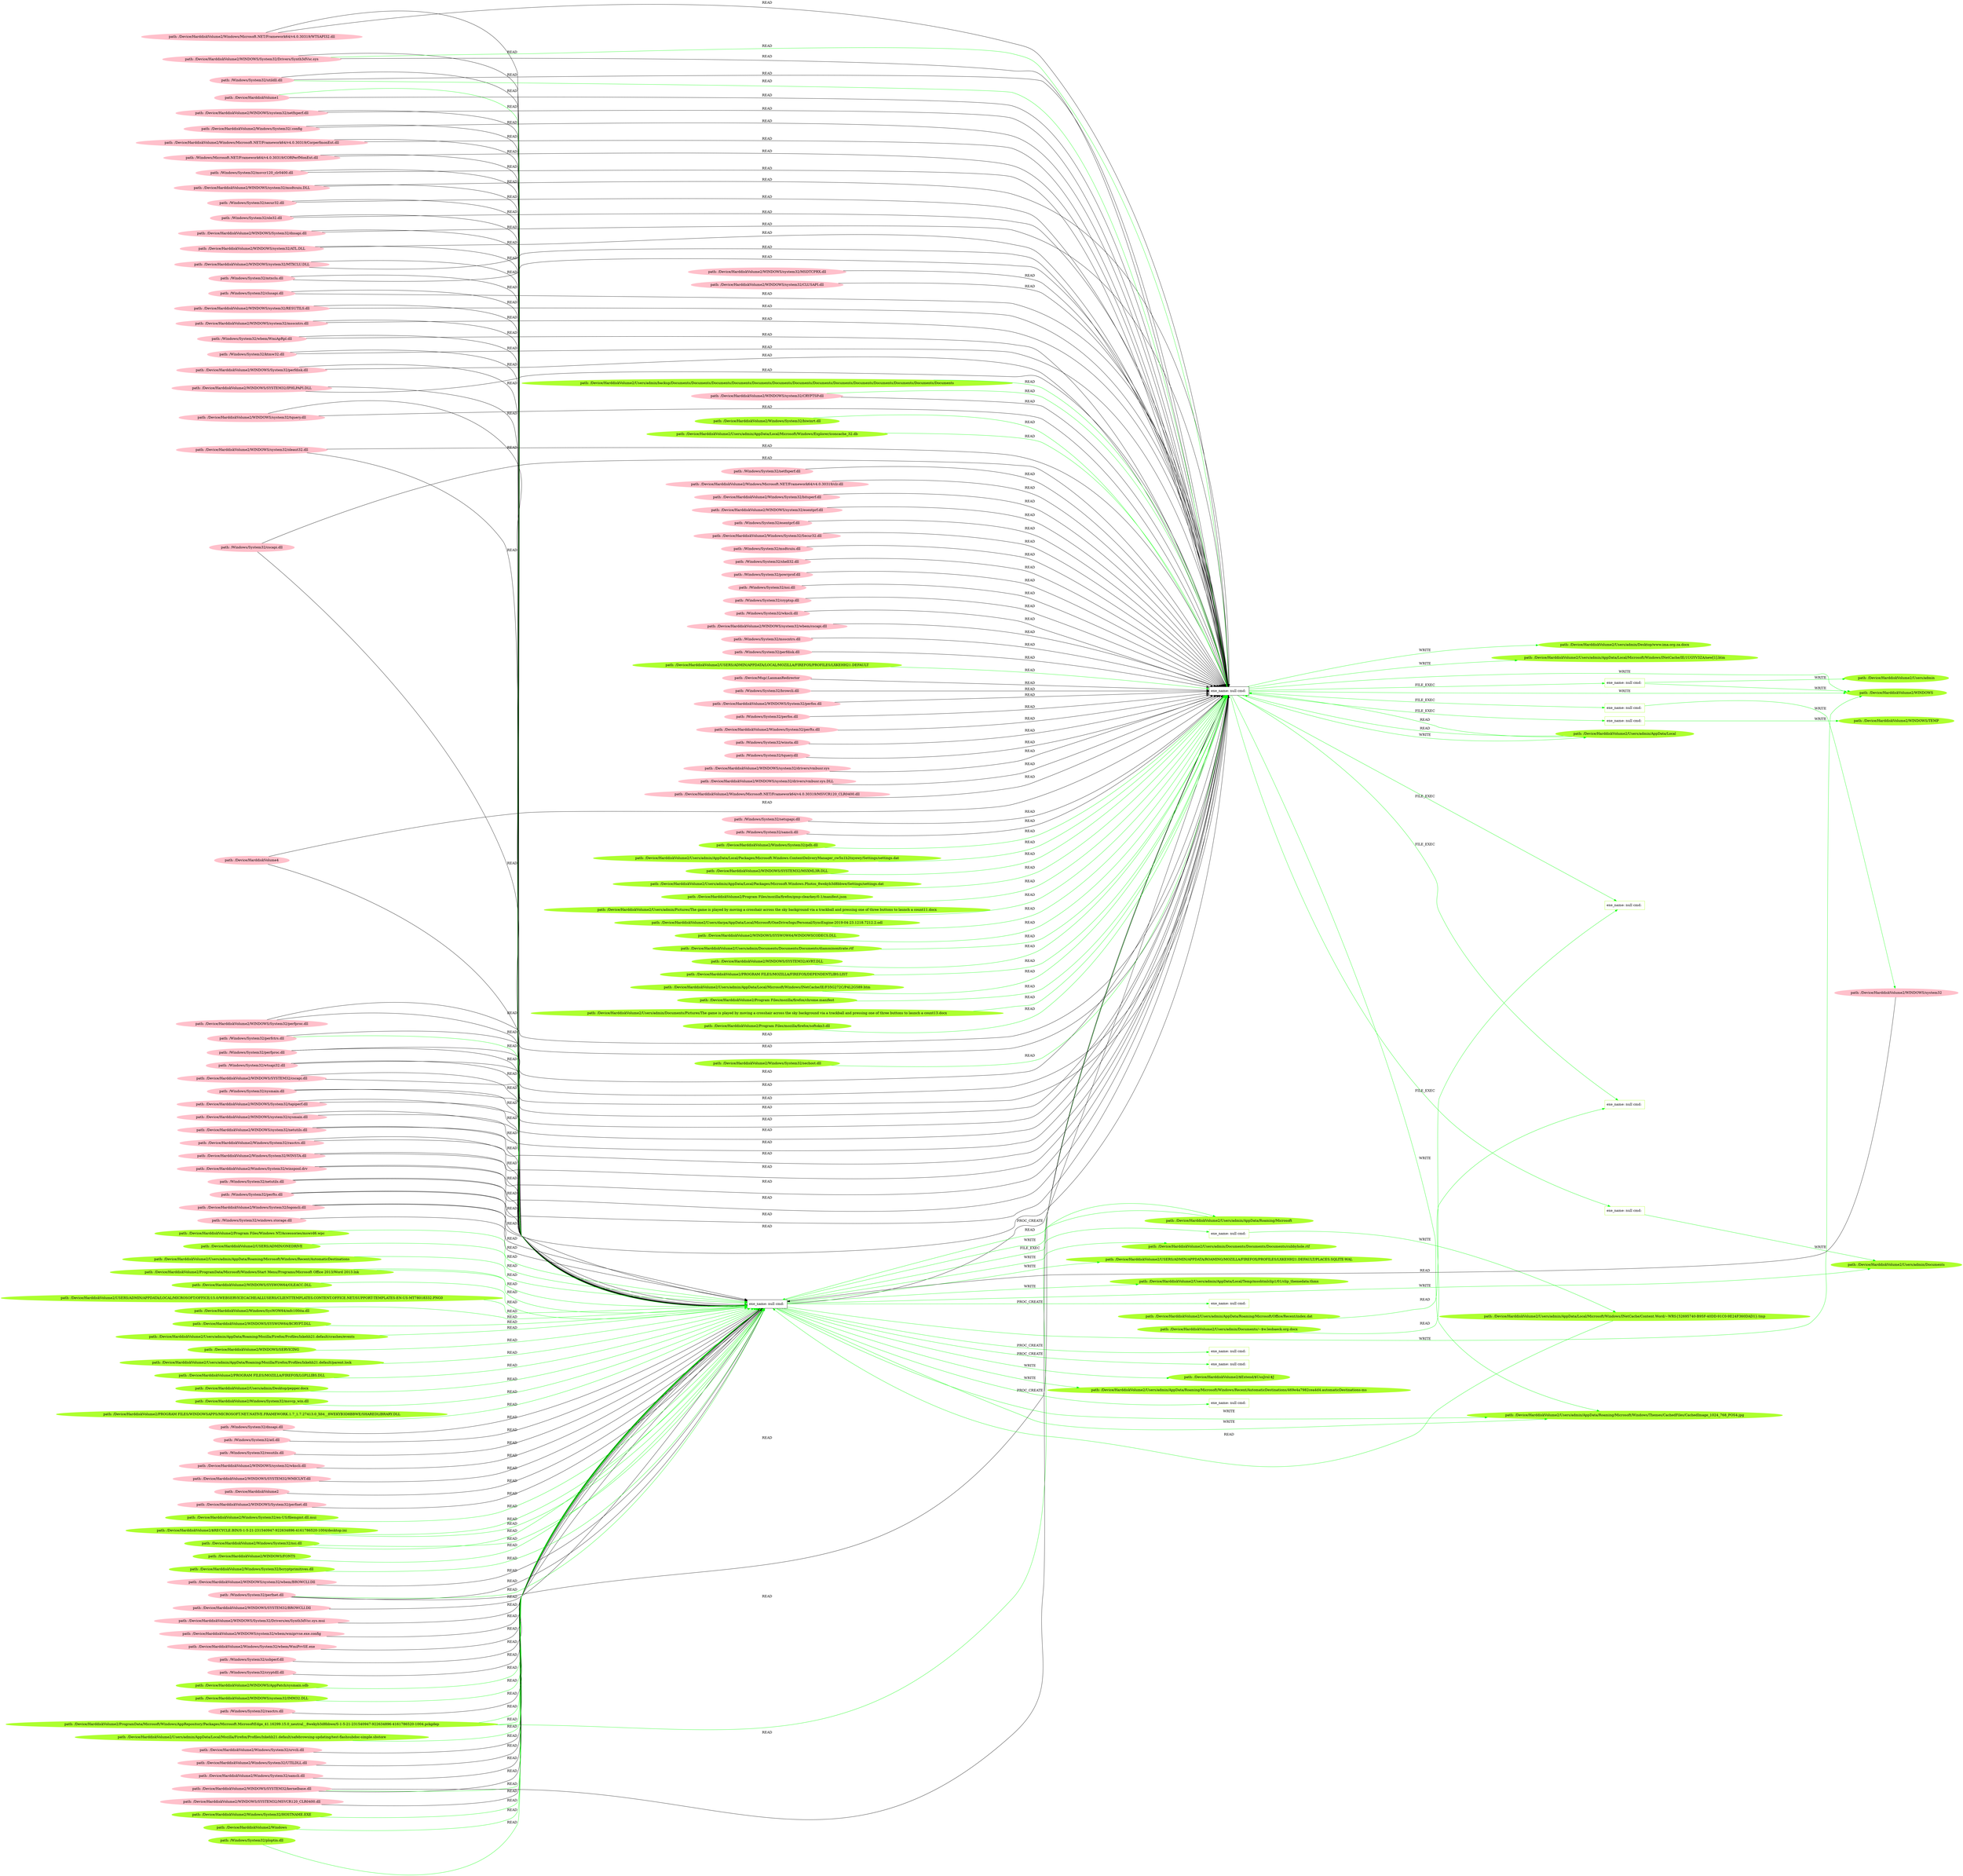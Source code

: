 digraph {
	rankdir=LR
	25 [label="exe_name: null cmd: " color=black shape=box style=solid]
	346 [label="exe_name: null cmd: " color=greenyellow shape=box style=solid]
	25 -> 346 [label=FILE_EXEC color=green]
	0 [label="exe_name: null cmd: " color=black shape=box style=solid]
	394 [label="exe_name: null cmd: " color=greenyellow shape=box style=solid]
	0 -> 394 [label=FILE_EXEC color=green]
	0 [label="exe_name: null cmd: " color=black shape=box style=solid]
	396 [label="exe_name: null cmd: " color=greenyellow shape=box style=solid]
	0 -> 396 [label=FILE_EXEC color=green]
	0 [label="exe_name: null cmd: " color=black shape=box style=solid]
	403 [label="exe_name: null cmd: " color=greenyellow shape=box style=solid]
	0 -> 403 [label=FILE_EXEC color=green]
	0 [label="exe_name: null cmd: " color=black shape=box style=solid]
	405 [label="exe_name: null cmd: " color=greenyellow shape=box style=solid]
	0 -> 405 [label=FILE_EXEC color=green]
	0 [label="exe_name: null cmd: " color=black shape=box style=solid]
	408 [label="exe_name: null cmd: " color=greenyellow shape=box style=solid]
	0 -> 408 [label=FILE_EXEC color=green]
	0 [label="exe_name: null cmd: " color=black shape=box style=solid]
	431 [label="exe_name: null cmd: " color=greenyellow shape=box style=solid]
	0 -> 431 [label=FILE_EXEC color=green]
	25 [label="exe_name: null cmd: " color=black shape=box style=solid]
	365 [label="path: /Device/HarddiskVolume2/Users/admin/AppData/Roaming/Microsoft/Windows/Themes/CachedFiles/CachedImage_1024_768_POS4.jpg" color=greenyellow shape=oval style=filled]
	25 -> 365 [label=WRITE color=green]
	348 [label="path: /Device/HarddiskVolume2/$RECYCLE.BIN/S-1-5-21-231540947-922634896-4161786520-1004/desktop.ini" color=greenyellow shape=oval style=filled]
	25 [label="exe_name: null cmd: " color=black shape=box style=solid]
	348 -> 25 [label=READ color=green]
	348 [label="path: /Device/HarddiskVolume2/$RECYCLE.BIN/S-1-5-21-231540947-922634896-4161786520-1004/desktop.ini" color=greenyellow shape=oval style=filled]
	25 [label="exe_name: null cmd: " color=black shape=box style=solid]
	348 -> 25 [label=READ color=green]
	25 [label="exe_name: null cmd: " color=black shape=box style=solid]
	365 [label="path: /Device/HarddiskVolume2/Users/admin/AppData/Roaming/Microsoft/Windows/Themes/CachedFiles/CachedImage_1024_768_POS4.jpg" color=greenyellow shape=oval style=filled]
	25 -> 365 [label=WRITE color=green]
	342 [label="path: /Device/HarddiskVolume2/ProgramData/Microsoft/Windows/AppRepository/Packages/Microsoft.MicrosoftEdge_41.16299.15.0_neutral__8wekyb3d8bbwe/S-1-5-21-231540947-922634896-4161786520-1004.pckgdep" color=greenyellow shape=oval style=filled]
	25 [label="exe_name: null cmd: " color=black shape=box style=solid]
	342 -> 25 [label=READ color=green]
	342 [label="path: /Device/HarddiskVolume2/ProgramData/Microsoft/Windows/AppRepository/Packages/Microsoft.MicrosoftEdge_41.16299.15.0_neutral__8wekyb3d8bbwe/S-1-5-21-231540947-922634896-4161786520-1004.pckgdep" color=greenyellow shape=oval style=filled]
	25 [label="exe_name: null cmd: " color=black shape=box style=solid]
	342 -> 25 [label=READ color=green]
	356 [label="path: /Device/HarddiskVolume2/WINDOWS/AppPatch/sysmain.sdb" color=greenyellow shape=oval style=filled]
	25 [label="exe_name: null cmd: " color=black shape=box style=solid]
	356 -> 25 [label=READ color=green]
	341 [label="path: /Windows/System32/ploptin.dll" color=greenyellow shape=oval style=filled]
	25 [label="exe_name: null cmd: " color=black shape=box style=solid]
	341 -> 25 [label=READ color=green]
	345 [label="path: /Device/HarddiskVolume2/Windows/System32/HOSTNAME.EXE" color=greenyellow shape=oval style=filled]
	25 [label="exe_name: null cmd: " color=black shape=box style=solid]
	345 -> 25 [label=READ color=green]
	412 [label="path: /Device/HarddiskVolume2/Windows/System32/sechost.dll" color=greenyellow shape=oval style=filled]
	0 [label="exe_name: null cmd: " color=black shape=box style=solid]
	412 -> 0 [label=READ color=green]
	288 [label="path: /Device/HarddiskVolume2/WINDOWS/system32" color=pink shape=oval style=filled]
	25 [label="exe_name: null cmd: " color=black shape=box style=solid]
	288 -> 25 [label=READ color=black]
	180 [label="path: /Device/HarddiskVolume2/WINDOWS/System32/Drivers/en/Synth3dVsc.sys.mui" color=pink shape=oval style=filled]
	25 [label="exe_name: null cmd: " color=black shape=box style=solid]
	180 -> 25 [label=READ color=black]
	242 [label="path: /Device/HarddiskVolume2/WINDOWS/System32/Drivers/Synth3dVsc.sys" color=pink shape=oval style=filled]
	25 [label="exe_name: null cmd: " color=black shape=box style=solid]
	242 -> 25 [label=READ color=black]
	248 [label="path: /Device/HarddiskVolume2/WINDOWS/system32/netfxperf.dll" color=pink shape=oval style=filled]
	25 [label="exe_name: null cmd: " color=black shape=box style=solid]
	248 -> 25 [label=READ color=black]
	210 [label="path: /Device/HarddiskVolume2/Windows/System32/.config" color=pink shape=oval style=filled]
	25 [label="exe_name: null cmd: " color=black shape=box style=solid]
	210 -> 25 [label=READ color=black]
	195 [label="path: /Device/HarddiskVolume2/WINDOWS/system32/wbem/wmiprvse.exe.config" color=pink shape=oval style=filled]
	25 [label="exe_name: null cmd: " color=black shape=box style=solid]
	195 -> 25 [label=READ color=black]
	315 [label="path: /Device/HarddiskVolume2/Windows/System32/wbem/WmiPrvSE.exe" color=pink shape=oval style=filled]
	25 [label="exe_name: null cmd: " color=black shape=box style=solid]
	315 -> 25 [label=READ color=black]
	338 [label="path: /Device/HarddiskVolume2/Windows/Microsoft.NET/Framework64/v4.0.30319/CorperfmonExt.dll" color=pink shape=oval style=filled]
	25 [label="exe_name: null cmd: " color=black shape=box style=solid]
	338 -> 25 [label=READ color=black]
	144 [label="path: /Device/HarddiskVolume2/WINDOWS/SYSTEM32/MSVCR120_CLR0400.dll" color=pink shape=oval style=filled]
	25 [label="exe_name: null cmd: " color=black shape=box style=solid]
	144 -> 25 [label=READ color=black]
	264 [label="path: /Windows/Microsoft.NET/Framework64/v4.0.30319/CORPerfMonExt.dll" color=pink shape=oval style=filled]
	25 [label="exe_name: null cmd: " color=black shape=box style=solid]
	264 -> 25 [label=READ color=black]
	312 [label="path: /Windows/System32/msvcr120_clr0400.dll" color=pink shape=oval style=filled]
	25 [label="exe_name: null cmd: " color=black shape=box style=solid]
	312 -> 25 [label=READ color=black]
	292 [label="path: /Device/HarddiskVolume2/WINDOWS/system32/msdtcuiu.DLL" color=pink shape=oval style=filled]
	25 [label="exe_name: null cmd: " color=black shape=box style=solid]
	292 -> 25 [label=READ color=black]
	320 [label="path: /Windows/System32/secur32.dll" color=pink shape=oval style=filled]
	25 [label="exe_name: null cmd: " color=black shape=box style=solid]
	320 -> 25 [label=READ color=black]
	304 [label="path: /Windows/System32/ole32.dll" color=pink shape=oval style=filled]
	25 [label="exe_name: null cmd: " color=black shape=box style=solid]
	304 -> 25 [label=READ color=black]
	166 [label="path: /Device/HarddiskVolume2/WINDOWS/System32/dnsapi.dll" color=pink shape=oval style=filled]
	25 [label="exe_name: null cmd: " color=black shape=box style=solid]
	166 -> 25 [label=READ color=black]
	302 [label="path: /Windows/System32/windows.storage.dll" color=pink shape=oval style=filled]
	25 [label="exe_name: null cmd: " color=black shape=box style=solid]
	302 -> 25 [label=READ color=black]
	154 [label="path: /Windows/System32/dnsapi.dll" color=pink shape=oval style=filled]
	25 [label="exe_name: null cmd: " color=black shape=box style=solid]
	154 -> 25 [label=READ color=black]
	186 [label="path: /Device/HarddiskVolume2/WINDOWS/system32/ATL.DLL" color=pink shape=oval style=filled]
	25 [label="exe_name: null cmd: " color=black shape=box style=solid]
	186 -> 25 [label=READ color=black]
	120 [label="path: /Windows/System32/atl.dll" color=pink shape=oval style=filled]
	25 [label="exe_name: null cmd: " color=black shape=box style=solid]
	120 -> 25 [label=READ color=black]
	222 [label="path: /Device/HarddiskVolume2/WINDOWS/system32/MTXCLU.DLL" color=pink shape=oval style=filled]
	25 [label="exe_name: null cmd: " color=black shape=box style=solid]
	222 -> 25 [label=READ color=black]
	148 [label="path: /Windows/System32/mtxclu.dll" color=pink shape=oval style=filled]
	25 [label="exe_name: null cmd: " color=black shape=box style=solid]
	148 -> 25 [label=READ color=black]
	316 [label="path: /Windows/System32/clusapi.dll" color=pink shape=oval style=filled]
	25 [label="exe_name: null cmd: " color=black shape=box style=solid]
	316 -> 25 [label=READ color=black]
	137 [label="path: /Windows/System32/resutils.dll" color=pink shape=oval style=filled]
	25 [label="exe_name: null cmd: " color=black shape=box style=solid]
	137 -> 25 [label=READ color=black]
	310 [label="path: /Device/HarddiskVolume2/WINDOWS/system32/RESUTILS.dll" color=pink shape=oval style=filled]
	25 [label="exe_name: null cmd: " color=black shape=box style=solid]
	310 -> 25 [label=READ color=black]
	274 [label="path: /Windows/System32/ktmw32.dll" color=pink shape=oval style=filled]
	25 [label="exe_name: null cmd: " color=black shape=box style=solid]
	274 -> 25 [label=READ color=black]
	126 [label="path: /Device/HarddiskVolume2/WINDOWS/SYSTEM32/IPHLPAPI.DLL" color=pink shape=oval style=filled]
	25 [label="exe_name: null cmd: " color=black shape=box style=solid]
	126 -> 25 [label=READ color=black]
	172 [label="path: /Device/HarddiskVolume2/WINDOWS/system32/oleaut32.dll" color=pink shape=oval style=filled]
	25 [label="exe_name: null cmd: " color=black shape=box style=solid]
	172 -> 25 [label=READ color=black]
	202 [label="path: /Device/HarddiskVolume2/WINDOWS/SYSTEM32/kernelbase.dll" color=pink shape=oval style=filled]
	25 [label="exe_name: null cmd: " color=black shape=box style=solid]
	202 -> 25 [label=READ color=black]
	332 [label="path: /Device/HarddiskVolume2/WINDOWS/system32/wkscli.dll" color=pink shape=oval style=filled]
	25 [label="exe_name: null cmd: " color=black shape=box style=solid]
	332 -> 25 [label=READ color=black]
	138 [label="path: /Windows/System32/cscapi.dll" color=pink shape=oval style=filled]
	25 [label="exe_name: null cmd: " color=black shape=box style=solid]
	138 -> 25 [label=READ color=black]
	152 [label="path: /Device/HarddiskVolume2/WINDOWS/SYSTEM32/cscapi.dll" color=pink shape=oval style=filled]
	25 [label="exe_name: null cmd: " color=black shape=box style=solid]
	152 -> 25 [label=READ color=black]
	282 [label="path: /Device/HarddiskVolume2/WINDOWS/system32/netutils.dll" color=pink shape=oval style=filled]
	25 [label="exe_name: null cmd: " color=black shape=box style=solid]
	282 -> 25 [label=READ color=black]
	318 [label="path: /Windows/System32/netutils.dll" color=pink shape=oval style=filled]
	25 [label="exe_name: null cmd: " color=black shape=box style=solid]
	318 -> 25 [label=READ color=black]
	250 [label="path: /Device/HarddiskVolume2/WINDOWS/system32/msscntrs.dll" color=pink shape=oval style=filled]
	25 [label="exe_name: null cmd: " color=black shape=box style=solid]
	250 -> 25 [label=READ color=black]
	234 [label="path: /Device/HarddiskVolume2/WINDOWS/System32/perfdisk.dll" color=pink shape=oval style=filled]
	25 [label="exe_name: null cmd: " color=black shape=box style=solid]
	234 -> 25 [label=READ color=black]
	59 [label="path: /Device/HarddiskVolume2/WINDOWS/SYSTEM32/WMICLNT.dll" color=pink shape=oval style=filled]
	25 [label="exe_name: null cmd: " color=black shape=box style=solid]
	59 -> 25 [label=READ color=black]
	224 [label="path: /Device/HarddiskVolume2" color=pink shape=oval style=filled]
	25 [label="exe_name: null cmd: " color=black shape=box style=solid]
	224 -> 25 [label=READ color=black]
	270 [label="path: /Device/HarddiskVolume4" color=pink shape=oval style=filled]
	25 [label="exe_name: null cmd: " color=black shape=box style=solid]
	270 -> 25 [label=READ color=black]
	324 [label="path: /Device/HarddiskVolume2/WINDOWS/System32/perfnet.dll" color=pink shape=oval style=filled]
	25 [label="exe_name: null cmd: " color=black shape=box style=solid]
	324 -> 25 [label=READ color=black]
	175 [label="path: /Device/HarddiskVolume2/WINDOWS/system32/wbem/BROWCLI.Dll" color=pink shape=oval style=filled]
	25 [label="exe_name: null cmd: " color=black shape=box style=solid]
	175 -> 25 [label=READ color=black]
	218 [label="path: /Windows/System32/perfnet.dll" color=pink shape=oval style=filled]
	25 [label="exe_name: null cmd: " color=black shape=box style=solid]
	218 -> 25 [label=READ color=black]
	268 [label="path: /Device/HarddiskVolume2/WINDOWS/SYSTEM32/BROWCLI.Dll" color=pink shape=oval style=filled]
	25 [label="exe_name: null cmd: " color=black shape=box style=solid]
	268 -> 25 [label=READ color=black]
	164 [label="path: /Device/HarddiskVolume2/WINDOWS/System32/perfproc.dll" color=pink shape=oval style=filled]
	25 [label="exe_name: null cmd: " color=black shape=box style=solid]
	164 -> 25 [label=READ color=black]
	266 [label="path: /Windows/System32/perfproc.dll" color=pink shape=oval style=filled]
	25 [label="exe_name: null cmd: " color=black shape=box style=solid]
	266 -> 25 [label=READ color=black]
	190 [label="path: /Windows/System32/sysmain.dll" color=pink shape=oval style=filled]
	25 [label="exe_name: null cmd: " color=black shape=box style=solid]
	190 -> 25 [label=READ color=black]
	278 [label="path: /Device/HarddiskVolume2/WINDOWS/system32/sysmain.dll" color=pink shape=oval style=filled]
	25 [label="exe_name: null cmd: " color=black shape=box style=solid]
	278 -> 25 [label=READ color=black]
	159 [label="path: /Windows/System32/rasctrs.dll" color=pink shape=oval style=filled]
	25 [label="exe_name: null cmd: " color=black shape=box style=solid]
	159 -> 25 [label=READ color=black]
	206 [label="path: /Device/HarddiskVolume2/Windows/System32/rasctrs.dll" color=pink shape=oval style=filled]
	25 [label="exe_name: null cmd: " color=black shape=box style=solid]
	206 -> 25 [label=READ color=black]
	240 [label="path: /Device/HarddiskVolume2/Windows/System32/winspool.drv" color=pink shape=oval style=filled]
	25 [label="exe_name: null cmd: " color=black shape=box style=solid]
	240 -> 25 [label=READ color=black]
	326 [label="path: /Device/HarddiskVolume2/WINDOWS/System32/tapiperf.dll" color=pink shape=oval style=filled]
	25 [label="exe_name: null cmd: " color=black shape=box style=solid]
	326 -> 25 [label=READ color=black]
	162 [label="path: /Device/HarddiskVolume2/Windows/System32/WINSTA.dll" color=pink shape=oval style=filled]
	25 [label="exe_name: null cmd: " color=black shape=box style=solid]
	162 -> 25 [label=READ color=black]
	178 [label="path: /Windows/System32/perfts.dll" color=pink shape=oval style=filled]
	25 [label="exe_name: null cmd: " color=black shape=box style=solid]
	178 -> 25 [label=READ color=black]
	111 [label="path: /Device/HarddiskVolume2/Windows/System32/srvcli.dll" color=pink shape=oval style=filled]
	25 [label="exe_name: null cmd: " color=black shape=box style=solid]
	111 -> 25 [label=READ color=black]
	130 [label="path: /Windows/System32/utildll.dll" color=pink shape=oval style=filled]
	25 [label="exe_name: null cmd: " color=black shape=box style=solid]
	130 -> 25 [label=READ color=black]
	157 [label="path: /Device/HarddiskVolume2/Windows/System32/UTILDLL.dll" color=pink shape=oval style=filled]
	25 [label="exe_name: null cmd: " color=black shape=box style=solid]
	157 -> 25 [label=READ color=black]
	193 [label="path: /Device/HarddiskVolume2/Windows/System32/samcli.dll" color=pink shape=oval style=filled]
	25 [label="exe_name: null cmd: " color=black shape=box style=solid]
	193 -> 25 [label=READ color=black]
	168 [label="path: /Device/HarddiskVolume2/Windows/System32/logoncli.dll" color=pink shape=oval style=filled]
	25 [label="exe_name: null cmd: " color=black shape=box style=solid]
	168 -> 25 [label=READ color=black]
	146 [label="path: /Windows/System32/usbperf.dll" color=pink shape=oval style=filled]
	25 [label="exe_name: null cmd: " color=black shape=box style=solid]
	146 -> 25 [label=READ color=black]
	284 [label="path: /Windows/System32/wbem/WmiApRpl.dll" color=pink shape=oval style=filled]
	25 [label="exe_name: null cmd: " color=black shape=box style=solid]
	284 -> 25 [label=READ color=black]
	170 [label="path: /Device/HarddiskVolume2/WINDOWS/system32/tquery.dll" color=pink shape=oval style=filled]
	25 [label="exe_name: null cmd: " color=black shape=box style=solid]
	170 -> 25 [label=READ color=black]
	214 [label="path: /Windows/System32/cryptdll.dll" color=pink shape=oval style=filled]
	25 [label="exe_name: null cmd: " color=black shape=box style=solid]
	214 -> 25 [label=READ color=black]
	342 [label="path: /Device/HarddiskVolume2/ProgramData/Microsoft/Windows/AppRepository/Packages/Microsoft.MicrosoftEdge_41.16299.15.0_neutral__8wekyb3d8bbwe/S-1-5-21-231540947-922634896-4161786520-1004.pckgdep" color=greenyellow shape=oval style=filled]
	0 [label="exe_name: null cmd: " color=black shape=box style=solid]
	342 -> 0 [label=READ color=green]
	228 [label="path: /Windows/System32/perfctrs.dll" color=pink shape=oval style=filled]
	25 [label="exe_name: null cmd: " color=black shape=box style=solid]
	228 -> 25 [label=READ color=green]
	218 [label="path: /Windows/System32/perfnet.dll" color=pink shape=oval style=filled]
	25 [label="exe_name: null cmd: " color=black shape=box style=solid]
	218 -> 25 [label=READ color=green]
	410 [label="path: /Device/HarddiskVolume2/Users/admin/backup/Documents/Documents/Documents/Documents/Documents/Documents/Documents/Documents/Documents/Documents/Documents/Documents/Documents/Documents" color=greenyellow shape=oval style=filled]
	0 [label="exe_name: null cmd: " color=black shape=box style=solid]
	410 -> 0 [label=READ color=green]
	118 [label="path: /Device/HarddiskVolume2/WINDOWS/system32/CRYPTSP.dll" color=pink shape=oval style=filled]
	0 [label="exe_name: null cmd: " color=black shape=box style=solid]
	118 -> 0 [label=READ color=green]
	387 [label="path: /Device/HarddiskVolume2/WINDOWS/system32/IMM32.DLL" color=greenyellow shape=oval style=filled]
	25 [label="exe_name: null cmd: " color=black shape=box style=solid]
	387 -> 25 [label=READ color=green]
	418 [label="path: /Device/HarddiskVolume2/Windows/System32/biwinrt.dll" color=greenyellow shape=oval style=filled]
	0 [label="exe_name: null cmd: " color=black shape=box style=solid]
	418 -> 0 [label=READ color=green]
	378 [label="path: /Device/HarddiskVolume2/Windows/System32/en-US/filemgmt.dll.mui" color=greenyellow shape=oval style=filled]
	25 [label="exe_name: null cmd: " color=black shape=box style=solid]
	378 -> 25 [label=READ color=green]
	426 [label="path: /Device/HarddiskVolume2/Users/admin/AppData/Local/Microsoft/Windows/Explorer/iconcache_32.db" color=greenyellow shape=oval style=filled]
	0 [label="exe_name: null cmd: " color=black shape=box style=solid]
	426 -> 0 [label=READ color=green]
	252 [label="path: /Windows/System32/wtsapi32.dll" color=pink shape=oval style=filled]
	25 [label="exe_name: null cmd: " color=black shape=box style=solid]
	252 -> 25 [label=READ color=black]
	286 [label="path: /Device/HarddiskVolume2/Windows/Microsoft.NET/Framework64/v4.0.30319/WTSAPI32.dll" color=pink shape=oval style=filled]
	25 [label="exe_name: null cmd: " color=black shape=box style=solid]
	286 -> 25 [label=READ color=black]
	25 [label="exe_name: null cmd: " color=black shape=box style=solid]
	0 [label="exe_name: null cmd: " color=black shape=box style=solid]
	25 -> 0 [label=PROC_CREATE color=black]
	164 [label="path: /Device/HarddiskVolume2/WINDOWS/System32/perfproc.dll" color=pink shape=oval style=filled]
	0 [label="exe_name: null cmd: " color=black shape=box style=solid]
	164 -> 0 [label=READ color=black]
	266 [label="path: /Windows/System32/perfproc.dll" color=pink shape=oval style=filled]
	0 [label="exe_name: null cmd: " color=black shape=box style=solid]
	266 -> 0 [label=READ color=black]
	238 [label="path: /Windows/System32/netfxperf.dll" color=pink shape=oval style=filled]
	0 [label="exe_name: null cmd: " color=black shape=box style=solid]
	238 -> 0 [label=READ color=black]
	248 [label="path: /Device/HarddiskVolume2/WINDOWS/system32/netfxperf.dll" color=pink shape=oval style=filled]
	0 [label="exe_name: null cmd: " color=black shape=box style=solid]
	248 -> 0 [label=READ color=black]
	210 [label="path: /Device/HarddiskVolume2/Windows/System32/.config" color=pink shape=oval style=filled]
	0 [label="exe_name: null cmd: " color=black shape=box style=solid]
	210 -> 0 [label=READ color=black]
	300 [label="path: /Device/HarddiskVolume2/Windows/Microsoft.NET/Framework64/v4.0.30319/clr.dll" color=pink shape=oval style=filled]
	0 [label="exe_name: null cmd: " color=black shape=box style=solid]
	300 -> 0 [label=READ color=black]
	143 [label="path: /Device/HarddiskVolume2/Windows/System32/bitsperf.dll" color=pink shape=oval style=filled]
	0 [label="exe_name: null cmd: " color=black shape=box style=solid]
	143 -> 0 [label=READ color=black]
	184 [label="path: /Device/HarddiskVolume2/WINDOWS/system32/esentprf.dll" color=pink shape=oval style=filled]
	0 [label="exe_name: null cmd: " color=black shape=box style=solid]
	184 -> 0 [label=READ color=black]
	244 [label="path: /Windows/System32/esentprf.dll" color=pink shape=oval style=filled]
	0 [label="exe_name: null cmd: " color=black shape=box style=solid]
	244 -> 0 [label=READ color=black]
	135 [label="path: /Device/HarddiskVolume2/Windows/System32/Secur32.dll" color=pink shape=oval style=filled]
	0 [label="exe_name: null cmd: " color=black shape=box style=solid]
	135 -> 0 [label=READ color=black]
	320 [label="path: /Windows/System32/secur32.dll" color=pink shape=oval style=filled]
	0 [label="exe_name: null cmd: " color=black shape=box style=solid]
	320 -> 0 [label=READ color=black]
	272 [label="path: /Windows/System32/msdtcuiu.dll" color=pink shape=oval style=filled]
	0 [label="exe_name: null cmd: " color=black shape=box style=solid]
	272 -> 0 [label=READ color=black]
	292 [label="path: /Device/HarddiskVolume2/WINDOWS/system32/msdtcuiu.DLL" color=pink shape=oval style=filled]
	0 [label="exe_name: null cmd: " color=black shape=box style=solid]
	292 -> 0 [label=READ color=black]
	263 [label="path: /Windows/System32/shell32.dll" color=pink shape=oval style=filled]
	0 [label="exe_name: null cmd: " color=black shape=box style=solid]
	263 -> 0 [label=READ color=black]
	304 [label="path: /Windows/System32/ole32.dll" color=pink shape=oval style=filled]
	0 [label="exe_name: null cmd: " color=black shape=box style=solid]
	304 -> 0 [label=READ color=black]
	166 [label="path: /Device/HarddiskVolume2/WINDOWS/System32/dnsapi.dll" color=pink shape=oval style=filled]
	0 [label="exe_name: null cmd: " color=black shape=box style=solid]
	166 -> 0 [label=READ color=black]
	322 [label="path: /Windows/System32/powrprof.dll" color=pink shape=oval style=filled]
	0 [label="exe_name: null cmd: " color=black shape=box style=solid]
	322 -> 0 [label=READ color=black]
	124 [label="path: /Windows/System32/nsi.dll" color=pink shape=oval style=filled]
	0 [label="exe_name: null cmd: " color=black shape=box style=solid]
	124 -> 0 [label=READ color=black]
	186 [label="path: /Device/HarddiskVolume2/WINDOWS/system32/ATL.DLL" color=pink shape=oval style=filled]
	0 [label="exe_name: null cmd: " color=black shape=box style=solid]
	186 -> 0 [label=READ color=black]
	226 [label="path: /Device/HarddiskVolume2/WINDOWS/system32/MSDTCPRX.dll" color=pink shape=oval style=filled]
	0 [label="exe_name: null cmd: " color=black shape=box style=solid]
	226 -> 0 [label=READ color=black]
	148 [label="path: /Windows/System32/mtxclu.dll" color=pink shape=oval style=filled]
	0 [label="exe_name: null cmd: " color=black shape=box style=solid]
	148 -> 0 [label=READ color=black]
	182 [label="path: /Device/HarddiskVolume2/WINDOWS/system32/CLUSAPI.dll" color=pink shape=oval style=filled]
	0 [label="exe_name: null cmd: " color=black shape=box style=solid]
	182 -> 0 [label=READ color=black]
	222 [label="path: /Device/HarddiskVolume2/WINDOWS/system32/MTXCLU.DLL" color=pink shape=oval style=filled]
	0 [label="exe_name: null cmd: " color=black shape=box style=solid]
	222 -> 0 [label=READ color=black]
	316 [label="path: /Windows/System32/clusapi.dll" color=pink shape=oval style=filled]
	0 [label="exe_name: null cmd: " color=black shape=box style=solid]
	316 -> 0 [label=READ color=black]
	310 [label="path: /Device/HarddiskVolume2/WINDOWS/system32/RESUTILS.dll" color=pink shape=oval style=filled]
	0 [label="exe_name: null cmd: " color=black shape=box style=solid]
	310 -> 0 [label=READ color=black]
	274 [label="path: /Windows/System32/ktmw32.dll" color=pink shape=oval style=filled]
	0 [label="exe_name: null cmd: " color=black shape=box style=solid]
	274 -> 0 [label=READ color=black]
	118 [label="path: /Device/HarddiskVolume2/WINDOWS/system32/CRYPTSP.dll" color=pink shape=oval style=filled]
	0 [label="exe_name: null cmd: " color=black shape=box style=solid]
	118 -> 0 [label=READ color=black]
	257 [label="path: /Windows/System32/cryptsp.dll" color=pink shape=oval style=filled]
	0 [label="exe_name: null cmd: " color=black shape=box style=solid]
	257 -> 0 [label=READ color=black]
	126 [label="path: /Device/HarddiskVolume2/WINDOWS/SYSTEM32/IPHLPAPI.DLL" color=pink shape=oval style=filled]
	0 [label="exe_name: null cmd: " color=black shape=box style=solid]
	126 -> 0 [label=READ color=black]
	172 [label="path: /Device/HarddiskVolume2/WINDOWS/system32/oleaut32.dll" color=pink shape=oval style=filled]
	0 [label="exe_name: null cmd: " color=black shape=box style=solid]
	172 -> 0 [label=READ color=black]
	202 [label="path: /Device/HarddiskVolume2/WINDOWS/SYSTEM32/kernelbase.dll" color=pink shape=oval style=filled]
	0 [label="exe_name: null cmd: " color=black shape=box style=solid]
	202 -> 0 [label=READ color=black]
	233 [label="path: /Windows/System32/wkscli.dll" color=pink shape=oval style=filled]
	0 [label="exe_name: null cmd: " color=black shape=box style=solid]
	233 -> 0 [label=READ color=black]
	138 [label="path: /Windows/System32/cscapi.dll" color=pink shape=oval style=filled]
	0 [label="exe_name: null cmd: " color=black shape=box style=solid]
	138 -> 0 [label=READ color=black]
	152 [label="path: /Device/HarddiskVolume2/WINDOWS/SYSTEM32/cscapi.dll" color=pink shape=oval style=filled]
	0 [label="exe_name: null cmd: " color=black shape=box style=solid]
	152 -> 0 [label=READ color=black]
	276 [label="path: /Device/HarddiskVolume2/WINDOWS/system32/wbem/cscapi.dll" color=pink shape=oval style=filled]
	0 [label="exe_name: null cmd: " color=black shape=box style=solid]
	276 -> 0 [label=READ color=black]
	282 [label="path: /Device/HarddiskVolume2/WINDOWS/system32/netutils.dll" color=pink shape=oval style=filled]
	0 [label="exe_name: null cmd: " color=black shape=box style=solid]
	282 -> 0 [label=READ color=black]
	318 [label="path: /Windows/System32/netutils.dll" color=pink shape=oval style=filled]
	0 [label="exe_name: null cmd: " color=black shape=box style=solid]
	318 -> 0 [label=READ color=black]
	231 [label="path: /Windows/System32/msscntrs.dll" color=pink shape=oval style=filled]
	0 [label="exe_name: null cmd: " color=black shape=box style=solid]
	231 -> 0 [label=READ color=black]
	250 [label="path: /Device/HarddiskVolume2/WINDOWS/system32/msscntrs.dll" color=pink shape=oval style=filled]
	0 [label="exe_name: null cmd: " color=black shape=box style=solid]
	250 -> 0 [label=READ color=black]
	234 [label="path: /Device/HarddiskVolume2/WINDOWS/System32/perfdisk.dll" color=pink shape=oval style=filled]
	0 [label="exe_name: null cmd: " color=black shape=box style=solid]
	234 -> 0 [label=READ color=black]
	294 [label="path: /Windows/System32/perfdisk.dll" color=pink shape=oval style=filled]
	0 [label="exe_name: null cmd: " color=black shape=box style=solid]
	294 -> 0 [label=READ color=black]
	280 [label="path: /Device/HarddiskVolume1" color=pink shape=oval style=filled]
	0 [label="exe_name: null cmd: " color=black shape=box style=solid]
	280 -> 0 [label=READ color=black]
	218 [label="path: /Windows/System32/perfnet.dll" color=pink shape=oval style=filled]
	0 [label="exe_name: null cmd: " color=black shape=box style=solid]
	218 -> 0 [label=READ color=black]
	270 [label="path: /Device/HarddiskVolume4" color=pink shape=oval style=filled]
	0 [label="exe_name: null cmd: " color=black shape=box style=solid]
	270 -> 0 [label=READ color=black]
	141 [label="path: /Device/Mup/;LanmanRedirector" color=pink shape=oval style=filled]
	0 [label="exe_name: null cmd: " color=black shape=box style=solid]
	141 -> 0 [label=READ color=black]
	132 [label="path: /Windows/System32/browcli.dll" color=pink shape=oval style=filled]
	0 [label="exe_name: null cmd: " color=black shape=box style=solid]
	132 -> 0 [label=READ color=black]
	299 [label="path: /Device/HarddiskVolume2/WINDOWS/System32/perfos.dll" color=pink shape=oval style=filled]
	0 [label="exe_name: null cmd: " color=black shape=box style=solid]
	299 -> 0 [label=READ color=black]
	217 [label="path: /Windows/System32/perfos.dll" color=pink shape=oval style=filled]
	0 [label="exe_name: null cmd: " color=black shape=box style=solid]
	217 -> 0 [label=READ color=black]
	190 [label="path: /Windows/System32/sysmain.dll" color=pink shape=oval style=filled]
	0 [label="exe_name: null cmd: " color=black shape=box style=solid]
	190 -> 0 [label=READ color=black]
	278 [label="path: /Device/HarddiskVolume2/WINDOWS/system32/sysmain.dll" color=pink shape=oval style=filled]
	0 [label="exe_name: null cmd: " color=black shape=box style=solid]
	278 -> 0 [label=READ color=black]
	206 [label="path: /Device/HarddiskVolume2/Windows/System32/rasctrs.dll" color=pink shape=oval style=filled]
	0 [label="exe_name: null cmd: " color=black shape=box style=solid]
	206 -> 0 [label=READ color=black]
	240 [label="path: /Device/HarddiskVolume2/Windows/System32/winspool.drv" color=pink shape=oval style=filled]
	0 [label="exe_name: null cmd: " color=black shape=box style=solid]
	240 -> 0 [label=READ color=black]
	326 [label="path: /Device/HarddiskVolume2/WINDOWS/System32/tapiperf.dll" color=pink shape=oval style=filled]
	0 [label="exe_name: null cmd: " color=black shape=box style=solid]
	326 -> 0 [label=READ color=black]
	228 [label="path: /Windows/System32/perfctrs.dll" color=pink shape=oval style=filled]
	0 [label="exe_name: null cmd: " color=black shape=box style=solid]
	228 -> 0 [label=READ color=black]
	309 [label="path: /Device/HarddiskVolume2/Windows/System32/perfts.dll" color=pink shape=oval style=filled]
	0 [label="exe_name: null cmd: " color=black shape=box style=solid]
	309 -> 0 [label=READ color=black]
	162 [label="path: /Device/HarddiskVolume2/Windows/System32/WINSTA.dll" color=pink shape=oval style=filled]
	0 [label="exe_name: null cmd: " color=black shape=box style=solid]
	162 -> 0 [label=READ color=black]
	178 [label="path: /Windows/System32/perfts.dll" color=pink shape=oval style=filled]
	0 [label="exe_name: null cmd: " color=black shape=box style=solid]
	178 -> 0 [label=READ color=black]
	261 [label="path: /Windows/System32/winsta.dll" color=pink shape=oval style=filled]
	0 [label="exe_name: null cmd: " color=black shape=box style=solid]
	261 -> 0 [label=READ color=black]
	284 [label="path: /Windows/System32/wbem/WmiApRpl.dll" color=pink shape=oval style=filled]
	0 [label="exe_name: null cmd: " color=black shape=box style=solid]
	284 -> 0 [label=READ color=black]
	170 [label="path: /Device/HarddiskVolume2/WINDOWS/system32/tquery.dll" color=pink shape=oval style=filled]
	0 [label="exe_name: null cmd: " color=black shape=box style=solid]
	170 -> 0 [label=READ color=black]
	329 [label="path: /Windows/System32/tquery.dll" color=pink shape=oval style=filled]
	0 [label="exe_name: null cmd: " color=black shape=box style=solid]
	329 -> 0 [label=READ color=black]
	177 [label="path: /Device/HarddiskVolume2/WINDOWS/system32/drivers/vmbusr.sys" color=pink shape=oval style=filled]
	0 [label="exe_name: null cmd: " color=black shape=box style=solid]
	177 -> 0 [label=READ color=black]
	334 [label="path: /Device/HarddiskVolume2/WINDOWS/system32/drivers/vmbusr.sys.DLL" color=pink shape=oval style=filled]
	0 [label="exe_name: null cmd: " color=black shape=box style=solid]
	334 -> 0 [label=READ color=black]
	242 [label="path: /Device/HarddiskVolume2/WINDOWS/System32/Drivers/Synth3dVsc.sys" color=pink shape=oval style=filled]
	0 [label="exe_name: null cmd: " color=black shape=box style=solid]
	242 -> 0 [label=READ color=black]
	338 [label="path: /Device/HarddiskVolume2/Windows/Microsoft.NET/Framework64/v4.0.30319/CorperfmonExt.dll" color=pink shape=oval style=filled]
	0 [label="exe_name: null cmd: " color=black shape=box style=solid]
	338 -> 0 [label=READ color=black]
	123 [label="path: /Device/HarddiskVolume2/Windows/Microsoft.NET/Framework64/v4.0.30319/MSVCR120_CLR0400.dll" color=pink shape=oval style=filled]
	0 [label="exe_name: null cmd: " color=black shape=box style=solid]
	123 -> 0 [label=READ color=black]
	264 [label="path: /Windows/Microsoft.NET/Framework64/v4.0.30319/CORPerfMonExt.dll" color=pink shape=oval style=filled]
	0 [label="exe_name: null cmd: " color=black shape=box style=solid]
	264 -> 0 [label=READ color=black]
	286 [label="path: /Device/HarddiskVolume2/Windows/Microsoft.NET/Framework64/v4.0.30319/WTSAPI32.dll" color=pink shape=oval style=filled]
	0 [label="exe_name: null cmd: " color=black shape=box style=solid]
	286 -> 0 [label=READ color=black]
	312 [label="path: /Windows/System32/msvcr120_clr0400.dll" color=pink shape=oval style=filled]
	0 [label="exe_name: null cmd: " color=black shape=box style=solid]
	312 -> 0 [label=READ color=black]
	252 [label="path: /Windows/System32/wtsapi32.dll" color=pink shape=oval style=filled]
	0 [label="exe_name: null cmd: " color=black shape=box style=solid]
	252 -> 0 [label=READ color=black]
	130 [label="path: /Windows/System32/utildll.dll" color=pink shape=oval style=filled]
	0 [label="exe_name: null cmd: " color=black shape=box style=solid]
	130 -> 0 [label=READ color=black]
	150 [label="path: /Windows/System32/setupapi.dll" color=pink shape=oval style=filled]
	0 [label="exe_name: null cmd: " color=black shape=box style=solid]
	150 -> 0 [label=READ color=black]
	168 [label="path: /Device/HarddiskVolume2/Windows/System32/logoncli.dll" color=pink shape=oval style=filled]
	0 [label="exe_name: null cmd: " color=black shape=box style=solid]
	168 -> 0 [label=READ color=black]
	220 [label="path: /Windows/System32/samcli.dll" color=pink shape=oval style=filled]
	0 [label="exe_name: null cmd: " color=black shape=box style=solid]
	220 -> 0 [label=READ color=black]
	344 [label="path: /Device/HarddiskVolume2/Windows/System32/nsi.dll" color=greenyellow shape=oval style=filled]
	25 [label="exe_name: null cmd: " color=black shape=box style=solid]
	344 -> 25 [label=READ color=green]
	344 [label="path: /Device/HarddiskVolume2/Windows/System32/nsi.dll" color=greenyellow shape=oval style=filled]
	25 [label="exe_name: null cmd: " color=black shape=box style=solid]
	344 -> 25 [label=READ color=green]
	0 [label="exe_name: null cmd: " color=black shape=box style=solid]
	365 [label="path: /Device/HarddiskVolume2/Users/admin/AppData/Roaming/Microsoft/Windows/Themes/CachedFiles/CachedImage_1024_768_POS4.jpg" color=greenyellow shape=oval style=filled]
	0 -> 365 [label=WRITE color=green]
	384 [label="path: /Device/HarddiskVolume2/WINDOWS/FONTS" color=greenyellow shape=oval style=filled]
	25 [label="exe_name: null cmd: " color=black shape=box style=solid]
	384 -> 25 [label=READ color=green]
	382 [label="path: /Device/HarddiskVolume2/Windows/System32/bcryptprimitives.dll" color=greenyellow shape=oval style=filled]
	25 [label="exe_name: null cmd: " color=black shape=box style=solid]
	382 -> 25 [label=READ color=green]
	368 [label="path: /Device/HarddiskVolume2/Program Files/Windows NT/Accessories/mswrd6.wpc" color=greenyellow shape=oval style=filled]
	25 [label="exe_name: null cmd: " color=black shape=box style=solid]
	368 -> 25 [label=READ color=green]
	383 [label="path: /Device/HarddiskVolume2/USERS/ADMIN/ONEDRIVE" color=greenyellow shape=oval style=filled]
	25 [label="exe_name: null cmd: " color=black shape=box style=solid]
	383 -> 25 [label=READ color=green]
	416 [label="path: /Device/HarddiskVolume2/Users/admin/AppData/Local" color=greenyellow shape=oval style=filled]
	0 [label="exe_name: null cmd: " color=black shape=box style=solid]
	416 -> 0 [label=READ color=green]
	400 [label="path: /Device/HarddiskVolume2/Windows/System32/pdh.dll" color=greenyellow shape=oval style=filled]
	0 [label="exe_name: null cmd: " color=black shape=box style=solid]
	400 -> 0 [label=READ color=green]
	242 [label="path: /Device/HarddiskVolume2/WINDOWS/System32/Drivers/Synth3dVsc.sys" color=pink shape=oval style=filled]
	0 [label="exe_name: null cmd: " color=black shape=box style=solid]
	242 -> 0 [label=READ color=green]
	355 [label="path: /Device/HarddiskVolume2/Users/admin/AppData/Roaming/Microsoft/Windows/Recent/AutomaticDestinations" color=greenyellow shape=oval style=filled]
	25 [label="exe_name: null cmd: " color=black shape=box style=solid]
	355 -> 25 [label=READ color=green]
	407 [label="path: /Device/HarddiskVolume2/Users/admin/AppData/Local/Packages/Microsoft.Windows.ContentDeliveryManager_cw5n1h2txyewy/Settings/settings.dat" color=greenyellow shape=oval style=filled]
	0 [label="exe_name: null cmd: " color=black shape=box style=solid]
	407 -> 0 [label=READ color=green]
	366 [label="path: /Device/HarddiskVolume2/Users/admin/AppData/Roaming/Microsoft" color=greenyellow shape=oval style=filled]
	25 [label="exe_name: null cmd: " color=black shape=box style=solid]
	366 -> 25 [label=READ color=green]
	280 [label="path: /Device/HarddiskVolume1" color=pink shape=oval style=filled]
	25 [label="exe_name: null cmd: " color=black shape=box style=solid]
	280 -> 25 [label=READ color=green]
	354 [label="path: /Device/HarddiskVolume2/ProgramData/Microsoft/Windows/Start Menu/Programs/Microsoft Office 2013/Word 2013.lnk" color=greenyellow shape=oval style=filled]
	25 [label="exe_name: null cmd: " color=black shape=box style=solid]
	354 -> 25 [label=READ color=green]
	379 [label="path: /Device/HarddiskVolume2/WINDOWS/SYSWOW64/OLEACC.DLL" color=greenyellow shape=oval style=filled]
	25 [label="exe_name: null cmd: " color=black shape=box style=solid]
	379 -> 25 [label=READ color=green]
	343 [label="path: /Device/HarddiskVolume2/USERS/ADMIN/APPDATA/LOCAL/MICROSOFT/OFFICE/15.0/WEBSERVICECACHE/ALLUSERS/CLIENTTEMPLATES.CONTENT.OFFICE.NET/SUPPORT-TEMPLATES-EN-US-MT78018332.PNG0" color=greenyellow shape=oval style=filled]
	25 [label="exe_name: null cmd: " color=black shape=box style=solid]
	343 -> 25 [label=READ color=green]
	416 [label="path: /Device/HarddiskVolume2/Users/admin/AppData/Local" color=greenyellow shape=oval style=filled]
	0 [label="exe_name: null cmd: " color=black shape=box style=solid]
	416 -> 0 [label=READ color=green]
	372 [label="path: /Device/HarddiskVolume2/Windows/SysWOW64/mfc100ita.dll" color=greenyellow shape=oval style=filled]
	25 [label="exe_name: null cmd: " color=black shape=box style=solid]
	372 -> 25 [label=READ color=green]
	424 [label="path: /Device/HarddiskVolume2/WINDOWS/SYSTEM32/MSXML3R.DLL" color=greenyellow shape=oval style=filled]
	0 [label="exe_name: null cmd: " color=black shape=box style=solid]
	424 -> 0 [label=READ color=green]
	130 [label="path: /Windows/System32/utildll.dll" color=pink shape=oval style=filled]
	0 [label="exe_name: null cmd: " color=black shape=box style=solid]
	130 -> 0 [label=READ color=green]
	25 [label="exe_name: null cmd: " color=black shape=box style=solid]
	392 [label="path: /Device/HarddiskVolume2/Users/admin/Documents/Documents/Documents/cubbyhole.rtf" color=greenyellow shape=oval style=filled]
	25 -> 392 [label=WRITE color=green]
	406 [label="path: /Device/HarddiskVolume2/Users/admin/Documents/~$w.leobaeck.org.docx" color=greenyellow shape=oval style=filled]
	405 [label="exe_name: null cmd: " color=greenyellow shape=box style=solid]
	406 -> 405 [label=READ color=green]
	364 [label="path: /Device/HarddiskVolume2/WINDOWS/SYSWOW64/BCRYPT.DLL" color=greenyellow shape=oval style=filled]
	25 [label="exe_name: null cmd: " color=black shape=box style=solid]
	364 -> 25 [label=READ color=green]
	430 [label="path: /Device/HarddiskVolume2/Users/admin/AppData/Local/Packages/Microsoft.Windows.Photos_8wekyb3d8bbwe/Settings/settings.dat" color=greenyellow shape=oval style=filled]
	0 [label="exe_name: null cmd: " color=black shape=box style=solid]
	430 -> 0 [label=READ color=green]
	421 [label="path: /Device/HarddiskVolume2/Program Files/mozilla/firefox/gmp-clearkey/0.1/manifest.json" color=greenyellow shape=oval style=filled]
	0 [label="exe_name: null cmd: " color=black shape=box style=solid]
	421 -> 0 [label=READ color=green]
	377 [label="path: /Device/HarddiskVolume2/Users/admin/AppData/Roaming/Mozilla/Firefox/Profiles/lxkehh21.default/crashes/events" color=greenyellow shape=oval style=filled]
	25 [label="exe_name: null cmd: " color=black shape=box style=solid]
	377 -> 25 [label=READ color=green]
	25 [label="exe_name: null cmd: " color=black shape=box style=solid]
	369 [label="path: /Device/HarddiskVolume2/USERS/ADMIN/APPDATA/ROAMING/MOZILLA/FIREFOX/PROFILES/LXKEHH21.DEFAULT/PLACES.SQLITE-WAL" color=greenyellow shape=oval style=filled]
	25 -> 369 [label=WRITE color=green]
	427 [label="path: /Device/HarddiskVolume2/Users/admin/Pictures/The game is played by moving a crosshair across the sky background via a trackball and pressing one of three buttons to launch a count11.docx" color=greenyellow shape=oval style=filled]
	0 [label="exe_name: null cmd: " color=black shape=box style=solid]
	427 -> 0 [label=READ color=green]
	411 [label="path: /Device/HarddiskVolume2/Users/darpa/AppData/Local/Microsoft/OneDrive/logs/Personal/SyncEngine-2019-04-23.1218.7212.2.odl" color=greenyellow shape=oval style=filled]
	0 [label="exe_name: null cmd: " color=black shape=box style=solid]
	411 -> 0 [label=READ color=green]
	413 [label="path: /Device/HarddiskVolume2/WINDOWS/SYSWOW64/WINDOWSCODECS.DLL" color=greenyellow shape=oval style=filled]
	0 [label="exe_name: null cmd: " color=black shape=box style=solid]
	413 -> 0 [label=READ color=green]
	374 [label="path: /Device/HarddiskVolume2/WINDOWS/SERVICING" color=greenyellow shape=oval style=filled]
	25 [label="exe_name: null cmd: " color=black shape=box style=solid]
	374 -> 25 [label=READ color=green]
	25 [label="exe_name: null cmd: " color=black shape=box style=solid]
	363 [label="path: /Device/HarddiskVolume2/Users/admin/Documents" color=greenyellow shape=oval style=filled]
	25 -> 363 [label=WRITE color=green]
	403 [label="exe_name: null cmd: " color=greenyellow shape=box style=solid]
	363 [label="path: /Device/HarddiskVolume2/Users/admin/Documents" color=greenyellow shape=oval style=filled]
	403 -> 363 [label=WRITE color=green]
	347 [label="path: /Device/HarddiskVolume2/Users/admin/AppData/Local/Microsoft/Windows/INetCache/Content.Word/~WRS{52695740-B95F-40DD-91C0-9E24F360DAD1}.tmp" color=greenyellow shape=oval style=filled]
	25 [label="exe_name: null cmd: " color=black shape=box style=solid]
	347 -> 25 [label=READ color=green]
	25 [label="exe_name: null cmd: " color=black shape=box style=solid]
	370 [label="path: /Device/HarddiskVolume2/Users/admin/AppData/Local/Temp/msohtmlclip1/01/clip_themedata.thmx" color=greenyellow shape=oval style=filled]
	25 -> 370 [label=WRITE color=green]
	202 [label="path: /Device/HarddiskVolume2/WINDOWS/SYSTEM32/kernelbase.dll" color=pink shape=oval style=filled]
	25 [label="exe_name: null cmd: " color=black shape=box style=solid]
	202 -> 25 [label=READ color=green]
	425 [label="path: /Device/HarddiskVolume2/Users/admin/Documents/Documents/Documents/diamminonitrate.rtf" color=greenyellow shape=oval style=filled]
	0 [label="exe_name: null cmd: " color=black shape=box style=solid]
	425 -> 0 [label=READ color=green]
	408 [label="exe_name: null cmd: " color=greenyellow shape=box style=solid]
	409 [label="path: /Device/HarddiskVolume2/WINDOWS/TEMP" color=greenyellow shape=oval style=filled]
	408 -> 409 [label=WRITE color=green]
	0 [label="exe_name: null cmd: " color=black shape=box style=solid]
	373 [label="path: /Device/HarddiskVolume2/WINDOWS" color=greenyellow shape=oval style=filled]
	0 -> 373 [label=WRITE color=green]
	381 [label="path: /Device/HarddiskVolume2/Users/admin/AppData/Roaming/Mozilla/Firefox/Profiles/lxkehh21.default/parent.lock" color=greenyellow shape=oval style=filled]
	25 [label="exe_name: null cmd: " color=black shape=box style=solid]
	381 -> 25 [label=READ color=green]
	25 [label="exe_name: null cmd: " color=black shape=box style=solid]
	373 [label="path: /Device/HarddiskVolume2/WINDOWS" color=greenyellow shape=oval style=filled]
	25 -> 373 [label=WRITE color=green]
	358 [label="path: /Device/HarddiskVolume2/PROGRAM FILES/MOZILLA/FIREFOX/LGPLLIBS.DLL" color=greenyellow shape=oval style=filled]
	25 [label="exe_name: null cmd: " color=black shape=box style=solid]
	358 -> 25 [label=READ color=green]
	434 [label="path: /Device/HarddiskVolume2/WINDOWS/SYSTEM32/AVRT.DLL" color=greenyellow shape=oval style=filled]
	0 [label="exe_name: null cmd: " color=black shape=box style=solid]
	434 -> 0 [label=READ color=green]
	433 [label="path: /Device/HarddiskVolume2/PROGRAM FILES/MOZILLA/FIREFOX/DEPENDENTLIBS.LIST" color=greenyellow shape=oval style=filled]
	0 [label="exe_name: null cmd: " color=black shape=box style=solid]
	433 -> 0 [label=READ color=green]
	25 [label="exe_name: null cmd: " color=black shape=box style=solid]
	351 [label="exe_name: null cmd: " color=greenyellow shape=box style=solid]
	25 -> 351 [label=PROC_CREATE color=green]
	25 [label="exe_name: null cmd: " color=black shape=box style=solid]
	393 [label="exe_name: null cmd: " color=greenyellow shape=box style=solid]
	25 -> 393 [label=PROC_CREATE color=green]
	346 [label="exe_name: null cmd: " color=greenyellow shape=box style=solid]
	347 [label="path: /Device/HarddiskVolume2/Users/admin/AppData/Local/Microsoft/Windows/INetCache/Content.Word/~WRS{52695740-B95F-40DD-91C0-9E24F360DAD1}.tmp" color=greenyellow shape=oval style=filled]
	346 -> 347 [label=WRITE color=green]
	0 [label="exe_name: null cmd: " color=black shape=box style=solid]
	438 [label="path: /Device/HarddiskVolume2/Users/admin/Desktop/www.ima.org.za.docx" color=greenyellow shape=oval style=filled]
	0 -> 438 [label=WRITE color=green]
	367 [label="path: /Device/HarddiskVolume2/Users/admin/Desktop/pepper.docx" color=greenyellow shape=oval style=filled]
	25 [label="exe_name: null cmd: " color=black shape=box style=solid]
	367 -> 25 [label=READ color=green]
	399 [label="path: /Device/HarddiskVolume2/Users/admin/AppData/Local/Microsoft/Windows/INetCache/IE/F35G272C/P4L2G589.htm" color=greenyellow shape=oval style=filled]
	0 [label="exe_name: null cmd: " color=black shape=box style=solid]
	399 -> 0 [label=READ color=green]
	0 [label="exe_name: null cmd: " color=black shape=box style=solid]
	419 [label="path: /Device/HarddiskVolume2/Users/admin/AppData/Local/Microsoft/Windows/INetCache/IE/1UGYV3ZA/new[1].htm" color=greenyellow shape=oval style=filled]
	0 -> 419 [label=WRITE color=green]
	395 [label="path: /Device/HarddiskVolume2/Users/admin/AppData/Roaming/Microsoft/Office/Recent/index.dat" color=greenyellow shape=oval style=filled]
	394 [label="exe_name: null cmd: " color=greenyellow shape=box style=solid]
	395 -> 394 [label=READ color=green]
	396 [label="exe_name: null cmd: " color=greenyellow shape=box style=solid]
	398 [label="path: /Device/HarddiskVolume2/Users/admin" color=greenyellow shape=oval style=filled]
	396 -> 398 [label=WRITE color=green]
	396 [label="exe_name: null cmd: " color=greenyellow shape=box style=solid]
	373 [label="path: /Device/HarddiskVolume2/WINDOWS" color=greenyellow shape=oval style=filled]
	396 -> 373 [label=WRITE color=green]
	25 [label="exe_name: null cmd: " color=black shape=box style=solid]
	391 [label="exe_name: null cmd: " color=greenyellow shape=box style=solid]
	25 -> 391 [label=PROC_CREATE color=green]
	350 [label="path: /Device/HarddiskVolume2/Windows/System32/msvcp_win.dll" color=greenyellow shape=oval style=filled]
	25 [label="exe_name: null cmd: " color=black shape=box style=solid]
	350 -> 25 [label=READ color=green]
	360 [label="path: /Device/HarddiskVolume2/PROGRAM FILES/WINDOWSAPPS/MICROSOFT.NET.NATIVE.FRAMEWORK.1.7_1.7.27413.0_X64__8WEKYB3D8BBWE/SHAREDLIBRARY.DLL" color=greenyellow shape=oval style=filled]
	25 [label="exe_name: null cmd: " color=black shape=box style=solid]
	360 -> 25 [label=READ color=green]
	25 [label="exe_name: null cmd: " color=black shape=box style=solid]
	361 [label="path: /Device/HarddiskVolume2/$Extend/$UsnJrnl:$J" color=greenyellow shape=oval style=filled]
	25 -> 361 [label=WRITE color=green]
	431 [label="exe_name: null cmd: " color=greenyellow shape=box style=solid]
	288 [label="path: /Device/HarddiskVolume2/WINDOWS/system32" color=pink shape=oval style=filled]
	431 -> 288 [label=WRITE color=green]
	414 [label="path: /Device/HarddiskVolume2/Program Files/mozilla/firefox/chrome.manifest" color=greenyellow shape=oval style=filled]
	0 [label="exe_name: null cmd: " color=black shape=box style=solid]
	414 -> 0 [label=READ color=green]
	415 [label="path: /Device/HarddiskVolume2/Users/admin/Documents/Pictures/The game is played by moving a crosshair across the sky background via a trackball and pressing one of three buttons to launch a count13.docx" color=greenyellow shape=oval style=filled]
	0 [label="exe_name: null cmd: " color=black shape=box style=solid]
	415 -> 0 [label=READ color=green]
	423 [label="path: /Device/HarddiskVolume2/Program Files/mozilla/firefox/softokn3.dll" color=greenyellow shape=oval style=filled]
	0 [label="exe_name: null cmd: " color=black shape=box style=solid]
	423 -> 0 [label=READ color=green]
	25 [label="exe_name: null cmd: " color=black shape=box style=solid]
	349 [label="path: /Device/HarddiskVolume2/Users/admin/AppData/Roaming/Microsoft/Windows/Recent/AutomaticDestinations/469e4a7982cea4d4.automaticDestinations-ms" color=greenyellow shape=oval style=filled]
	25 -> 349 [label=WRITE color=green]
	0 [label="exe_name: null cmd: " color=black shape=box style=solid]
	416 [label="path: /Device/HarddiskVolume2/Users/admin/AppData/Local" color=greenyellow shape=oval style=filled]
	0 -> 416 [label=WRITE color=green]
	25 [label="exe_name: null cmd: " color=black shape=box style=solid]
	366 [label="path: /Device/HarddiskVolume2/Users/admin/AppData/Roaming/Microsoft" color=greenyellow shape=oval style=filled]
	25 -> 366 [label=WRITE color=green]
	0 [label="exe_name: null cmd: " color=black shape=box style=solid]
	373 [label="path: /Device/HarddiskVolume2/WINDOWS" color=greenyellow shape=oval style=filled]
	0 -> 373 [label=WRITE color=green]
	354 [label="path: /Device/HarddiskVolume2/ProgramData/Microsoft/Windows/Start Menu/Programs/Microsoft Office 2013/Word 2013.lnk" color=greenyellow shape=oval style=filled]
	25 [label="exe_name: null cmd: " color=black shape=box style=solid]
	354 -> 25 [label=READ color=green]
	371 [label="path: /Device/HarddiskVolume2/Windows" color=greenyellow shape=oval style=filled]
	25 [label="exe_name: null cmd: " color=black shape=box style=solid]
	371 -> 25 [label=READ color=green]
	385 [label="path: /Device/HarddiskVolume2/Users/admin/AppData/Local/Mozilla/Firefox/Profiles/lxkehh21.default/safebrowsing-updating/test-flashsubdoc-simple.sbstore" color=greenyellow shape=oval style=filled]
	25 [label="exe_name: null cmd: " color=black shape=box style=solid]
	385 -> 25 [label=READ color=green]
	435 [label="path: /Device/HarddiskVolume2/USERS/ADMIN/APPDATA/LOCAL/MOZILLA/FIREFOX/PROFILES/LXKEHH21.DEFAULT" color=greenyellow shape=oval style=filled]
	0 [label="exe_name: null cmd: " color=black shape=box style=solid]
	435 -> 0 [label=READ color=green]
	25 [label="exe_name: null cmd: " color=black shape=box style=solid]
	362 [label="exe_name: null cmd: " color=greenyellow shape=box style=solid]
	25 -> 362 [label=PROC_CREATE color=green]
}
